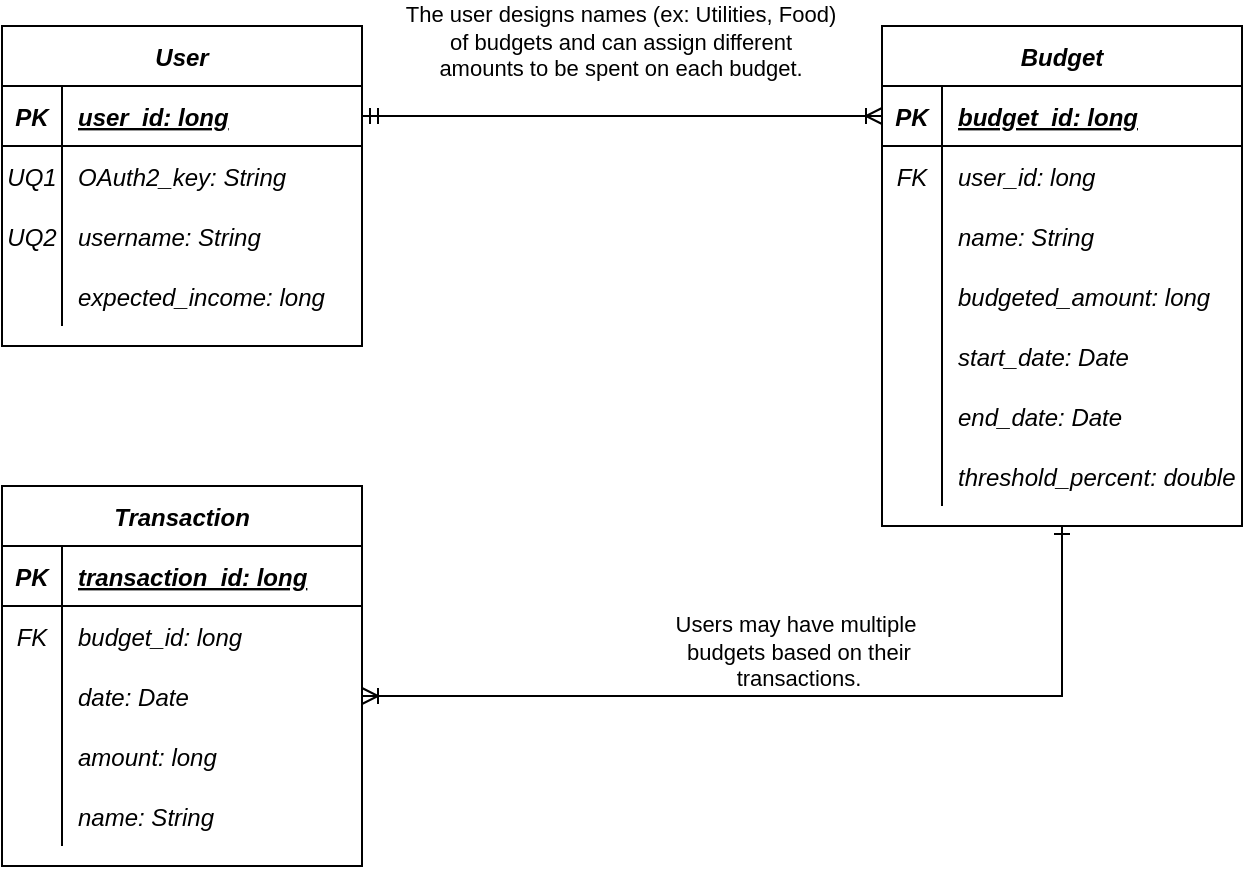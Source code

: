 <mxfile version="13.3.4" type="device"><diagram id="YQLbiCPUJWTsiFSoPP0f" name="Page-1"><mxGraphModel dx="1038" dy="540" grid="1" gridSize="10" guides="1" tooltips="1" connect="1" arrows="1" fold="1" page="1" pageScale="1" pageWidth="850" pageHeight="1100" math="0" shadow="0"><root><mxCell id="0"/><mxCell id="1" parent="0"/><mxCell id="dtGppzXpP_URgsqzwIvq-15" value="User" style="shape=table;startSize=30;container=1;collapsible=1;childLayout=tableLayout;fixedRows=1;rowLines=0;fontStyle=3;align=center;resizeLast=1;" parent="1" vertex="1"><mxGeometry x="80" y="80" width="180" height="160" as="geometry"/></mxCell><mxCell id="dtGppzXpP_URgsqzwIvq-16" value="" style="shape=partialRectangle;collapsible=0;dropTarget=0;pointerEvents=0;fillColor=none;top=0;left=0;bottom=1;right=0;points=[[0,0.5],[1,0.5]];portConstraint=eastwest;fontStyle=2" parent="dtGppzXpP_URgsqzwIvq-15" vertex="1"><mxGeometry y="30" width="180" height="30" as="geometry"/></mxCell><mxCell id="dtGppzXpP_URgsqzwIvq-17" value="PK" style="shape=partialRectangle;connectable=0;fillColor=none;top=0;left=0;bottom=0;right=0;fontStyle=3;overflow=hidden;" parent="dtGppzXpP_URgsqzwIvq-16" vertex="1"><mxGeometry width="30" height="30" as="geometry"/></mxCell><mxCell id="dtGppzXpP_URgsqzwIvq-18" value="user_id: long" style="shape=partialRectangle;connectable=0;fillColor=none;top=0;left=0;bottom=0;right=0;align=left;spacingLeft=6;fontStyle=7;overflow=hidden;" parent="dtGppzXpP_URgsqzwIvq-16" vertex="1"><mxGeometry x="30" width="150" height="30" as="geometry"/></mxCell><mxCell id="yHmwm-459RPcir5vq87Y-1" value="" style="shape=partialRectangle;collapsible=0;dropTarget=0;pointerEvents=0;fillColor=none;top=0;left=0;bottom=0;right=0;points=[[0,0.5],[1,0.5]];portConstraint=eastwest;fontStyle=2" parent="dtGppzXpP_URgsqzwIvq-15" vertex="1"><mxGeometry y="60" width="180" height="30" as="geometry"/></mxCell><mxCell id="yHmwm-459RPcir5vq87Y-2" value="UQ1" style="shape=partialRectangle;connectable=0;fillColor=none;top=0;left=0;bottom=0;right=0;editable=1;overflow=hidden;fontStyle=2" parent="yHmwm-459RPcir5vq87Y-1" vertex="1"><mxGeometry width="30" height="30" as="geometry"/></mxCell><mxCell id="yHmwm-459RPcir5vq87Y-3" value="OAuth2_key: String" style="shape=partialRectangle;connectable=0;fillColor=none;top=0;left=0;bottom=0;right=0;align=left;spacingLeft=6;overflow=hidden;fontStyle=2" parent="yHmwm-459RPcir5vq87Y-1" vertex="1"><mxGeometry x="30" width="150" height="30" as="geometry"/></mxCell><mxCell id="dtGppzXpP_URgsqzwIvq-19" value="" style="shape=partialRectangle;collapsible=0;dropTarget=0;pointerEvents=0;fillColor=none;top=0;left=0;bottom=0;right=0;points=[[0,0.5],[1,0.5]];portConstraint=eastwest;fontStyle=2" parent="dtGppzXpP_URgsqzwIvq-15" vertex="1"><mxGeometry y="90" width="180" height="30" as="geometry"/></mxCell><mxCell id="dtGppzXpP_URgsqzwIvq-20" value="UQ2" style="shape=partialRectangle;connectable=0;fillColor=none;top=0;left=0;bottom=0;right=0;editable=1;overflow=hidden;fontStyle=2" parent="dtGppzXpP_URgsqzwIvq-19" vertex="1"><mxGeometry width="30" height="30" as="geometry"/></mxCell><mxCell id="dtGppzXpP_URgsqzwIvq-21" value="username: String" style="shape=partialRectangle;connectable=0;fillColor=none;top=0;left=0;bottom=0;right=0;align=left;spacingLeft=6;overflow=hidden;fontStyle=2" parent="dtGppzXpP_URgsqzwIvq-19" vertex="1"><mxGeometry x="30" width="150" height="30" as="geometry"/></mxCell><mxCell id="dtGppzXpP_URgsqzwIvq-22" value="" style="shape=partialRectangle;collapsible=0;dropTarget=0;pointerEvents=0;fillColor=none;top=0;left=0;bottom=0;right=0;points=[[0,0.5],[1,0.5]];portConstraint=eastwest;fontStyle=2" parent="dtGppzXpP_URgsqzwIvq-15" vertex="1"><mxGeometry y="120" width="180" height="30" as="geometry"/></mxCell><mxCell id="dtGppzXpP_URgsqzwIvq-23" value="" style="shape=partialRectangle;connectable=0;fillColor=none;top=0;left=0;bottom=0;right=0;editable=1;overflow=hidden;fontStyle=2" parent="dtGppzXpP_URgsqzwIvq-22" vertex="1"><mxGeometry width="30" height="30" as="geometry"/></mxCell><mxCell id="dtGppzXpP_URgsqzwIvq-24" value="expected_income: long" style="shape=partialRectangle;connectable=0;fillColor=none;top=0;left=0;bottom=0;right=0;align=left;spacingLeft=6;overflow=hidden;fontStyle=2" parent="dtGppzXpP_URgsqzwIvq-22" vertex="1"><mxGeometry x="30" width="150" height="30" as="geometry"/></mxCell><mxCell id="dtGppzXpP_URgsqzwIvq-50" value="Transaction" style="shape=table;startSize=30;container=1;collapsible=1;childLayout=tableLayout;fixedRows=1;rowLines=0;fontStyle=3;align=center;resizeLast=1;" parent="1" vertex="1"><mxGeometry x="80" y="310" width="180" height="190" as="geometry"/></mxCell><mxCell id="dtGppzXpP_URgsqzwIvq-51" value="" style="shape=partialRectangle;collapsible=0;dropTarget=0;pointerEvents=0;fillColor=none;top=0;left=0;bottom=1;right=0;points=[[0,0.5],[1,0.5]];portConstraint=eastwest;fontStyle=2" parent="dtGppzXpP_URgsqzwIvq-50" vertex="1"><mxGeometry y="30" width="180" height="30" as="geometry"/></mxCell><mxCell id="dtGppzXpP_URgsqzwIvq-52" value="PK" style="shape=partialRectangle;connectable=0;fillColor=none;top=0;left=0;bottom=0;right=0;fontStyle=3;overflow=hidden;" parent="dtGppzXpP_URgsqzwIvq-51" vertex="1"><mxGeometry width="30" height="30" as="geometry"/></mxCell><mxCell id="dtGppzXpP_URgsqzwIvq-53" value="transaction_id: long" style="shape=partialRectangle;connectable=0;fillColor=none;top=0;left=0;bottom=0;right=0;align=left;spacingLeft=6;fontStyle=7;overflow=hidden;" parent="dtGppzXpP_URgsqzwIvq-51" vertex="1"><mxGeometry x="30" width="150" height="30" as="geometry"/></mxCell><mxCell id="dtGppzXpP_URgsqzwIvq-67" value="" style="shape=partialRectangle;collapsible=0;dropTarget=0;pointerEvents=0;fillColor=none;top=0;left=0;bottom=0;right=0;points=[[0,0.5],[1,0.5]];portConstraint=eastwest;fontStyle=2" parent="dtGppzXpP_URgsqzwIvq-50" vertex="1"><mxGeometry y="60" width="180" height="30" as="geometry"/></mxCell><mxCell id="dtGppzXpP_URgsqzwIvq-68" value="FK" style="shape=partialRectangle;connectable=0;fillColor=none;top=0;left=0;bottom=0;right=0;editable=1;overflow=hidden;fontStyle=2" parent="dtGppzXpP_URgsqzwIvq-67" vertex="1"><mxGeometry width="30" height="30" as="geometry"/></mxCell><mxCell id="dtGppzXpP_URgsqzwIvq-69" value="budget_id: long" style="shape=partialRectangle;connectable=0;fillColor=none;top=0;left=0;bottom=0;right=0;align=left;spacingLeft=6;overflow=hidden;fontStyle=2" parent="dtGppzXpP_URgsqzwIvq-67" vertex="1"><mxGeometry x="30" width="150" height="30" as="geometry"/></mxCell><mxCell id="dtGppzXpP_URgsqzwIvq-54" value="" style="shape=partialRectangle;collapsible=0;dropTarget=0;pointerEvents=0;fillColor=none;top=0;left=0;bottom=0;right=0;points=[[0,0.5],[1,0.5]];portConstraint=eastwest;fontStyle=2" parent="dtGppzXpP_URgsqzwIvq-50" vertex="1"><mxGeometry y="90" width="180" height="30" as="geometry"/></mxCell><mxCell id="dtGppzXpP_URgsqzwIvq-55" value="" style="shape=partialRectangle;connectable=0;fillColor=none;top=0;left=0;bottom=0;right=0;editable=1;overflow=hidden;fontStyle=2" parent="dtGppzXpP_URgsqzwIvq-54" vertex="1"><mxGeometry width="30" height="30" as="geometry"/></mxCell><mxCell id="dtGppzXpP_URgsqzwIvq-56" value="date: Date" style="shape=partialRectangle;connectable=0;fillColor=none;top=0;left=0;bottom=0;right=0;align=left;spacingLeft=6;overflow=hidden;fontStyle=2" parent="dtGppzXpP_URgsqzwIvq-54" vertex="1"><mxGeometry x="30" width="150" height="30" as="geometry"/></mxCell><mxCell id="dtGppzXpP_URgsqzwIvq-57" value="" style="shape=partialRectangle;collapsible=0;dropTarget=0;pointerEvents=0;fillColor=none;top=0;left=0;bottom=0;right=0;points=[[0,0.5],[1,0.5]];portConstraint=eastwest;fontStyle=2" parent="dtGppzXpP_URgsqzwIvq-50" vertex="1"><mxGeometry y="120" width="180" height="30" as="geometry"/></mxCell><mxCell id="dtGppzXpP_URgsqzwIvq-58" value="" style="shape=partialRectangle;connectable=0;fillColor=none;top=0;left=0;bottom=0;right=0;editable=1;overflow=hidden;fontStyle=2" parent="dtGppzXpP_URgsqzwIvq-57" vertex="1"><mxGeometry width="30" height="30" as="geometry"/></mxCell><mxCell id="dtGppzXpP_URgsqzwIvq-59" value="amount: long" style="shape=partialRectangle;connectable=0;fillColor=none;top=0;left=0;bottom=0;right=0;align=left;spacingLeft=6;overflow=hidden;fontStyle=2" parent="dtGppzXpP_URgsqzwIvq-57" vertex="1"><mxGeometry x="30" width="150" height="30" as="geometry"/></mxCell><mxCell id="dtGppzXpP_URgsqzwIvq-60" value="" style="shape=partialRectangle;collapsible=0;dropTarget=0;pointerEvents=0;fillColor=none;top=0;left=0;bottom=0;right=0;points=[[0,0.5],[1,0.5]];portConstraint=eastwest;fontStyle=2" parent="dtGppzXpP_URgsqzwIvq-50" vertex="1"><mxGeometry y="150" width="180" height="30" as="geometry"/></mxCell><mxCell id="dtGppzXpP_URgsqzwIvq-61" value="" style="shape=partialRectangle;connectable=0;fillColor=none;top=0;left=0;bottom=0;right=0;editable=1;overflow=hidden;fontStyle=2" parent="dtGppzXpP_URgsqzwIvq-60" vertex="1"><mxGeometry width="30" height="30" as="geometry"/></mxCell><mxCell id="dtGppzXpP_URgsqzwIvq-62" value="name: String" style="shape=partialRectangle;connectable=0;fillColor=none;top=0;left=0;bottom=0;right=0;align=left;spacingLeft=6;overflow=hidden;fontStyle=2" parent="dtGppzXpP_URgsqzwIvq-60" vertex="1"><mxGeometry x="30" width="150" height="30" as="geometry"/></mxCell><mxCell id="dtGppzXpP_URgsqzwIvq-28" value="Budget" style="shape=table;startSize=30;container=1;collapsible=1;childLayout=tableLayout;fixedRows=1;rowLines=0;fontStyle=3;align=center;resizeLast=1;" parent="1" vertex="1"><mxGeometry x="520" y="80" width="180" height="250" as="geometry"/></mxCell><mxCell id="dtGppzXpP_URgsqzwIvq-29" value="" style="shape=partialRectangle;collapsible=0;dropTarget=0;pointerEvents=0;fillColor=none;top=0;left=0;bottom=1;right=0;points=[[0,0.5],[1,0.5]];portConstraint=eastwest;fontStyle=2" parent="dtGppzXpP_URgsqzwIvq-28" vertex="1"><mxGeometry y="30" width="180" height="30" as="geometry"/></mxCell><mxCell id="dtGppzXpP_URgsqzwIvq-30" value="PK" style="shape=partialRectangle;connectable=0;fillColor=none;top=0;left=0;bottom=0;right=0;fontStyle=3;overflow=hidden;" parent="dtGppzXpP_URgsqzwIvq-29" vertex="1"><mxGeometry width="30" height="30" as="geometry"/></mxCell><mxCell id="dtGppzXpP_URgsqzwIvq-31" value="budget_id: long" style="shape=partialRectangle;connectable=0;fillColor=none;top=0;left=0;bottom=0;right=0;align=left;spacingLeft=6;fontStyle=7;overflow=hidden;" parent="dtGppzXpP_URgsqzwIvq-29" vertex="1"><mxGeometry x="30" width="150" height="30" as="geometry"/></mxCell><mxCell id="dtGppzXpP_URgsqzwIvq-32" value="" style="shape=partialRectangle;collapsible=0;dropTarget=0;pointerEvents=0;fillColor=none;top=0;left=0;bottom=0;right=0;points=[[0,0.5],[1,0.5]];portConstraint=eastwest;fontStyle=2" parent="dtGppzXpP_URgsqzwIvq-28" vertex="1"><mxGeometry y="60" width="180" height="30" as="geometry"/></mxCell><mxCell id="dtGppzXpP_URgsqzwIvq-33" value="FK" style="shape=partialRectangle;connectable=0;fillColor=none;top=0;left=0;bottom=0;right=0;editable=1;overflow=hidden;fontStyle=2" parent="dtGppzXpP_URgsqzwIvq-32" vertex="1"><mxGeometry width="30" height="30" as="geometry"/></mxCell><mxCell id="dtGppzXpP_URgsqzwIvq-34" value="user_id: long" style="shape=partialRectangle;connectable=0;fillColor=none;top=0;left=0;bottom=0;right=0;align=left;spacingLeft=6;overflow=hidden;fontStyle=2" parent="dtGppzXpP_URgsqzwIvq-32" vertex="1"><mxGeometry x="30" width="150" height="30" as="geometry"/></mxCell><mxCell id="dtGppzXpP_URgsqzwIvq-38" value="" style="shape=partialRectangle;collapsible=0;dropTarget=0;pointerEvents=0;fillColor=none;top=0;left=0;bottom=0;right=0;points=[[0,0.5],[1,0.5]];portConstraint=eastwest;fontStyle=2" parent="dtGppzXpP_URgsqzwIvq-28" vertex="1"><mxGeometry y="90" width="180" height="30" as="geometry"/></mxCell><mxCell id="dtGppzXpP_URgsqzwIvq-39" value="" style="shape=partialRectangle;connectable=0;fillColor=none;top=0;left=0;bottom=0;right=0;editable=1;overflow=hidden;fontStyle=2" parent="dtGppzXpP_URgsqzwIvq-38" vertex="1"><mxGeometry width="30" height="30" as="geometry"/></mxCell><mxCell id="dtGppzXpP_URgsqzwIvq-40" value="name: String" style="shape=partialRectangle;connectable=0;fillColor=none;top=0;left=0;bottom=0;right=0;align=left;spacingLeft=6;overflow=hidden;fontStyle=2" parent="dtGppzXpP_URgsqzwIvq-38" vertex="1"><mxGeometry x="30" width="150" height="30" as="geometry"/></mxCell><mxCell id="dtGppzXpP_URgsqzwIvq-41" value="" style="shape=partialRectangle;collapsible=0;dropTarget=0;pointerEvents=0;fillColor=none;top=0;left=0;bottom=0;right=0;points=[[0,0.5],[1,0.5]];portConstraint=eastwest;fontStyle=2" parent="dtGppzXpP_URgsqzwIvq-28" vertex="1"><mxGeometry y="120" width="180" height="30" as="geometry"/></mxCell><mxCell id="dtGppzXpP_URgsqzwIvq-42" value="" style="shape=partialRectangle;connectable=0;fillColor=none;top=0;left=0;bottom=0;right=0;editable=1;overflow=hidden;fontStyle=2" parent="dtGppzXpP_URgsqzwIvq-41" vertex="1"><mxGeometry width="30" height="30" as="geometry"/></mxCell><mxCell id="dtGppzXpP_URgsqzwIvq-43" value="budgeted_amount: long" style="shape=partialRectangle;connectable=0;fillColor=none;top=0;left=0;bottom=0;right=0;align=left;spacingLeft=6;overflow=hidden;fontStyle=2" parent="dtGppzXpP_URgsqzwIvq-41" vertex="1"><mxGeometry x="30" width="150" height="30" as="geometry"/></mxCell><mxCell id="dtGppzXpP_URgsqzwIvq-44" value="" style="shape=partialRectangle;collapsible=0;dropTarget=0;pointerEvents=0;fillColor=none;top=0;left=0;bottom=0;right=0;points=[[0,0.5],[1,0.5]];portConstraint=eastwest;fontStyle=2" parent="dtGppzXpP_URgsqzwIvq-28" vertex="1"><mxGeometry y="150" width="180" height="30" as="geometry"/></mxCell><mxCell id="dtGppzXpP_URgsqzwIvq-45" value="" style="shape=partialRectangle;connectable=0;fillColor=none;top=0;left=0;bottom=0;right=0;editable=1;overflow=hidden;fontStyle=2" parent="dtGppzXpP_URgsqzwIvq-44" vertex="1"><mxGeometry width="30" height="30" as="geometry"/></mxCell><mxCell id="dtGppzXpP_URgsqzwIvq-46" value="start_date: Date" style="shape=partialRectangle;connectable=0;fillColor=none;top=0;left=0;bottom=0;right=0;align=left;spacingLeft=6;overflow=hidden;fontStyle=2" parent="dtGppzXpP_URgsqzwIvq-44" vertex="1"><mxGeometry x="30" width="150" height="30" as="geometry"/></mxCell><mxCell id="dtGppzXpP_URgsqzwIvq-47" value="" style="shape=partialRectangle;collapsible=0;dropTarget=0;pointerEvents=0;fillColor=none;top=0;left=0;bottom=0;right=0;points=[[0,0.5],[1,0.5]];portConstraint=eastwest;fontStyle=2" parent="dtGppzXpP_URgsqzwIvq-28" vertex="1"><mxGeometry y="180" width="180" height="30" as="geometry"/></mxCell><mxCell id="dtGppzXpP_URgsqzwIvq-48" value="" style="shape=partialRectangle;connectable=0;fillColor=none;top=0;left=0;bottom=0;right=0;editable=1;overflow=hidden;fontStyle=2" parent="dtGppzXpP_URgsqzwIvq-47" vertex="1"><mxGeometry width="30" height="30" as="geometry"/></mxCell><mxCell id="dtGppzXpP_URgsqzwIvq-49" value="end_date: Date" style="shape=partialRectangle;connectable=0;fillColor=none;top=0;left=0;bottom=0;right=0;align=left;spacingLeft=6;overflow=hidden;fontStyle=2" parent="dtGppzXpP_URgsqzwIvq-47" vertex="1"><mxGeometry x="30" width="150" height="30" as="geometry"/></mxCell><mxCell id="dtGppzXpP_URgsqzwIvq-74" value="" style="shape=partialRectangle;collapsible=0;dropTarget=0;pointerEvents=0;fillColor=none;top=0;left=0;bottom=0;right=0;points=[[0,0.5],[1,0.5]];portConstraint=eastwest;fontStyle=2" parent="dtGppzXpP_URgsqzwIvq-28" vertex="1"><mxGeometry y="210" width="180" height="30" as="geometry"/></mxCell><mxCell id="dtGppzXpP_URgsqzwIvq-75" value="" style="shape=partialRectangle;connectable=0;fillColor=none;top=0;left=0;bottom=0;right=0;editable=1;overflow=hidden;fontStyle=2" parent="dtGppzXpP_URgsqzwIvq-74" vertex="1"><mxGeometry width="30" height="30" as="geometry"/></mxCell><mxCell id="dtGppzXpP_URgsqzwIvq-76" value="threshold_percent: double" style="shape=partialRectangle;connectable=0;fillColor=none;top=0;left=0;bottom=0;right=0;align=left;spacingLeft=6;overflow=hidden;fontStyle=2" parent="dtGppzXpP_URgsqzwIvq-74" vertex="1"><mxGeometry x="30" width="150" height="30" as="geometry"/></mxCell><mxCell id="dtGppzXpP_URgsqzwIvq-64" value="The user designs names (ex: Utilities, Food)&lt;br&gt;of budgets and can assign different&lt;br&gt;amounts to be spent on each budget." style="edgeStyle=orthogonalEdgeStyle;rounded=0;orthogonalLoop=1;jettySize=auto;html=1;entryX=0;entryY=0.5;entryDx=0;entryDy=0;startArrow=ERmandOne;startFill=0;endArrow=ERoneToMany;endFill=0;labelPosition=center;verticalLabelPosition=top;align=center;verticalAlign=bottom;" parent="1" source="dtGppzXpP_URgsqzwIvq-16" target="dtGppzXpP_URgsqzwIvq-29" edge="1"><mxGeometry y="15" relative="1" as="geometry"><mxPoint x="-1" as="offset"/></mxGeometry></mxCell><mxCell id="dtGppzXpP_URgsqzwIvq-66" value="Users may have multiple&amp;nbsp;&lt;br&gt;budgets based on their&lt;br&gt;transactions." style="edgeStyle=orthogonalEdgeStyle;rounded=0;orthogonalLoop=1;jettySize=auto;html=1;entryX=0.5;entryY=1;entryDx=0;entryDy=0;startArrow=ERoneToMany;startFill=0;endArrow=ERone;endFill=0;labelPosition=center;verticalLabelPosition=top;align=center;verticalAlign=bottom;" parent="1" source="dtGppzXpP_URgsqzwIvq-54" target="dtGppzXpP_URgsqzwIvq-28" edge="1"><mxGeometry relative="1" as="geometry"/></mxCell></root></mxGraphModel></diagram></mxfile>